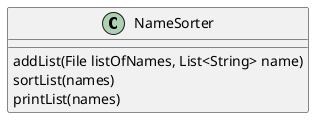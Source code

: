 @startuml
class NameSorter{

    addList(File listOfNames, List<String> name)
    sortList(names)
    printList(names)

}
@enduml